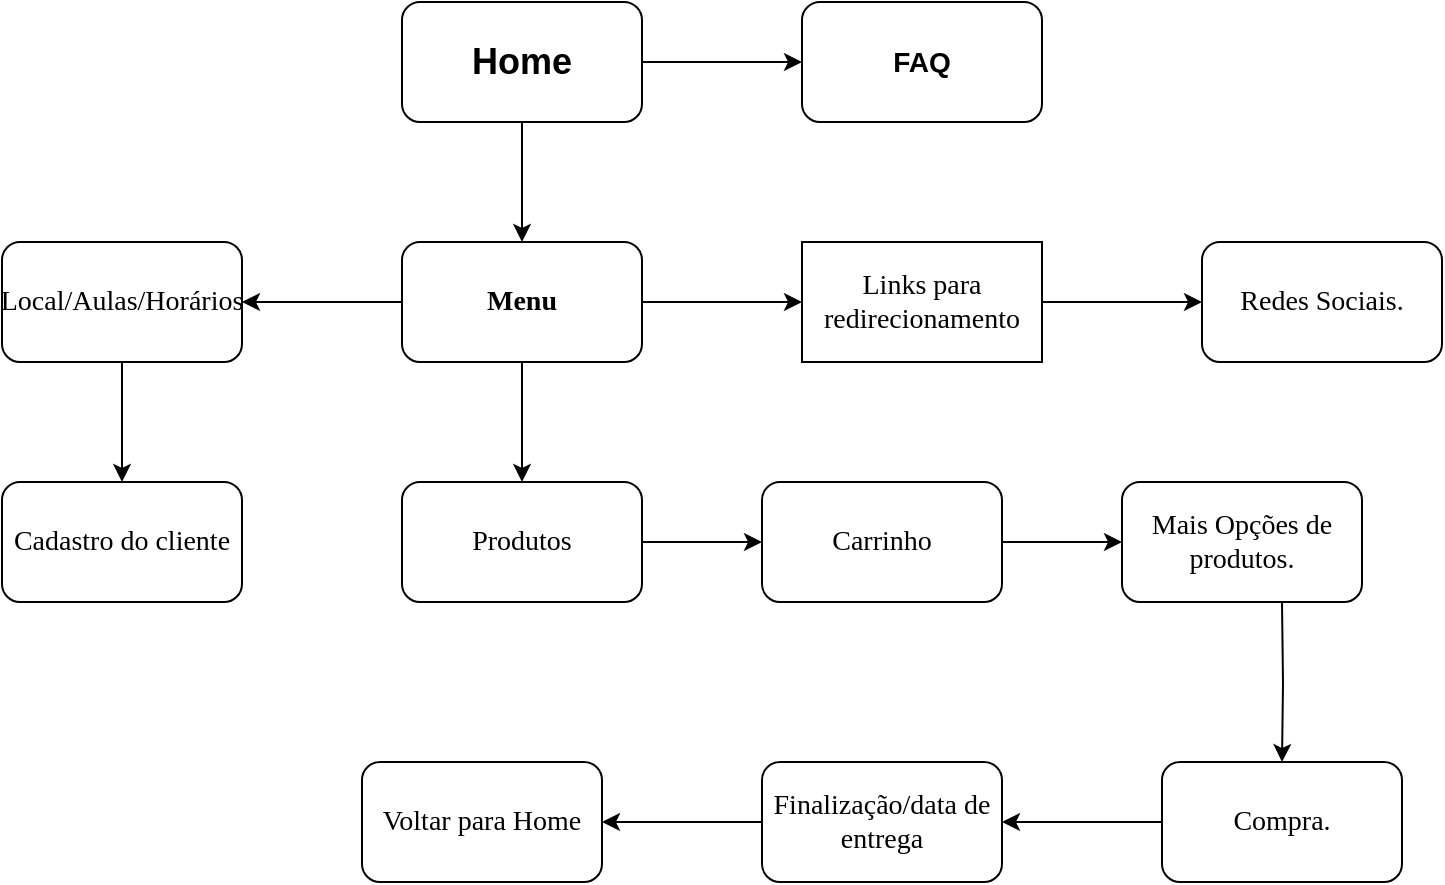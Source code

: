 <mxfile version="20.2.6" type="github">
  <diagram id="V2lA46MQwTsDaYSrPlcG" name="Página-1">
    <mxGraphModel dx="1038" dy="539" grid="1" gridSize="10" guides="1" tooltips="1" connect="1" arrows="1" fold="1" page="1" pageScale="1" pageWidth="827" pageHeight="1169" math="0" shadow="0">
      <root>
        <mxCell id="0" />
        <mxCell id="1" parent="0" />
        <mxCell id="f_FSfS0olY2Tk5IAJUMv-3" value="" style="edgeStyle=orthogonalEdgeStyle;rounded=0;orthogonalLoop=1;jettySize=auto;html=1;fontFamily=Times New Roman;" edge="1" parent="1" source="f_FSfS0olY2Tk5IAJUMv-1" target="f_FSfS0olY2Tk5IAJUMv-9">
          <mxGeometry relative="1" as="geometry">
            <mxPoint x="380" y="170" as="targetPoint" />
          </mxGeometry>
        </mxCell>
        <mxCell id="f_FSfS0olY2Tk5IAJUMv-44" value="" style="edgeStyle=orthogonalEdgeStyle;rounded=0;orthogonalLoop=1;jettySize=auto;html=1;fontFamily=Times New Roman;fontSize=14;" edge="1" parent="1" source="f_FSfS0olY2Tk5IAJUMv-1" target="f_FSfS0olY2Tk5IAJUMv-43">
          <mxGeometry relative="1" as="geometry" />
        </mxCell>
        <mxCell id="f_FSfS0olY2Tk5IAJUMv-1" value="&lt;h2 style=&quot;line-height: 1.2;&quot;&gt;Home&lt;/h2&gt;" style="rounded=1;whiteSpace=wrap;html=1;" vertex="1" parent="1">
          <mxGeometry x="320" y="40" width="120" height="60" as="geometry" />
        </mxCell>
        <mxCell id="f_FSfS0olY2Tk5IAJUMv-11" value="" style="edgeStyle=orthogonalEdgeStyle;rounded=0;orthogonalLoop=1;jettySize=auto;html=1;fontFamily=Times New Roman;fontSize=14;" edge="1" parent="1" source="f_FSfS0olY2Tk5IAJUMv-9" target="f_FSfS0olY2Tk5IAJUMv-10">
          <mxGeometry relative="1" as="geometry" />
        </mxCell>
        <mxCell id="f_FSfS0olY2Tk5IAJUMv-17" value="" style="edgeStyle=orthogonalEdgeStyle;rounded=0;orthogonalLoop=1;jettySize=auto;html=1;fontFamily=Times New Roman;fontSize=14;" edge="1" parent="1" source="f_FSfS0olY2Tk5IAJUMv-9" target="f_FSfS0olY2Tk5IAJUMv-16">
          <mxGeometry relative="1" as="geometry" />
        </mxCell>
        <mxCell id="f_FSfS0olY2Tk5IAJUMv-19" value="" style="edgeStyle=orthogonalEdgeStyle;rounded=0;orthogonalLoop=1;jettySize=auto;html=1;fontFamily=Times New Roman;fontSize=14;" edge="1" parent="1" source="f_FSfS0olY2Tk5IAJUMv-9">
          <mxGeometry relative="1" as="geometry">
            <mxPoint x="520" y="190" as="targetPoint" />
          </mxGeometry>
        </mxCell>
        <mxCell id="f_FSfS0olY2Tk5IAJUMv-9" value="&lt;b style=&quot;font-size: 14px;&quot;&gt;Menu&lt;/b&gt;" style="rounded=1;whiteSpace=wrap;html=1;fontFamily=Times New Roman;fontSize=14;" vertex="1" parent="1">
          <mxGeometry x="320" y="160" width="120" height="60" as="geometry" />
        </mxCell>
        <mxCell id="f_FSfS0olY2Tk5IAJUMv-15" value="" style="edgeStyle=orthogonalEdgeStyle;rounded=0;orthogonalLoop=1;jettySize=auto;html=1;fontFamily=Times New Roman;fontSize=14;" edge="1" parent="1" source="f_FSfS0olY2Tk5IAJUMv-10" target="f_FSfS0olY2Tk5IAJUMv-14">
          <mxGeometry relative="1" as="geometry" />
        </mxCell>
        <mxCell id="f_FSfS0olY2Tk5IAJUMv-10" value="Produtos" style="whiteSpace=wrap;html=1;fontSize=14;fontFamily=Times New Roman;rounded=1;" vertex="1" parent="1">
          <mxGeometry x="320" y="280" width="120" height="60" as="geometry" />
        </mxCell>
        <mxCell id="f_FSfS0olY2Tk5IAJUMv-23" value="" style="edgeStyle=orthogonalEdgeStyle;rounded=0;orthogonalLoop=1;jettySize=auto;html=1;fontFamily=Times New Roman;fontSize=14;" edge="1" parent="1" source="f_FSfS0olY2Tk5IAJUMv-14">
          <mxGeometry relative="1" as="geometry">
            <mxPoint x="680" y="310" as="targetPoint" />
          </mxGeometry>
        </mxCell>
        <mxCell id="f_FSfS0olY2Tk5IAJUMv-14" value="Carrinho" style="whiteSpace=wrap;html=1;fontSize=14;fontFamily=Times New Roman;rounded=1;" vertex="1" parent="1">
          <mxGeometry x="500" y="280" width="120" height="60" as="geometry" />
        </mxCell>
        <mxCell id="f_FSfS0olY2Tk5IAJUMv-30" value="" style="edgeStyle=orthogonalEdgeStyle;rounded=0;orthogonalLoop=1;jettySize=auto;html=1;fontFamily=Times New Roman;fontSize=14;" edge="1" parent="1" source="f_FSfS0olY2Tk5IAJUMv-16" target="f_FSfS0olY2Tk5IAJUMv-24">
          <mxGeometry relative="1" as="geometry" />
        </mxCell>
        <mxCell id="f_FSfS0olY2Tk5IAJUMv-16" value="Local/Aulas/Horários" style="whiteSpace=wrap;html=1;fontSize=14;fontFamily=Times New Roman;rounded=1;" vertex="1" parent="1">
          <mxGeometry x="120" y="160" width="120" height="60" as="geometry" />
        </mxCell>
        <mxCell id="f_FSfS0olY2Tk5IAJUMv-34" value="" style="edgeStyle=orthogonalEdgeStyle;rounded=0;orthogonalLoop=1;jettySize=auto;html=1;fontFamily=Times New Roman;fontSize=13;" edge="1" parent="1" target="f_FSfS0olY2Tk5IAJUMv-33">
          <mxGeometry relative="1" as="geometry">
            <mxPoint x="760" y="340" as="sourcePoint" />
          </mxGeometry>
        </mxCell>
        <mxCell id="f_FSfS0olY2Tk5IAJUMv-24" value="Cadastro do cliente" style="whiteSpace=wrap;html=1;fontSize=14;fontFamily=Times New Roman;rounded=1;" vertex="1" parent="1">
          <mxGeometry x="120" y="280" width="120" height="60" as="geometry" />
        </mxCell>
        <mxCell id="f_FSfS0olY2Tk5IAJUMv-42" value="" style="edgeStyle=orthogonalEdgeStyle;rounded=0;orthogonalLoop=1;jettySize=auto;html=1;fontFamily=Times New Roman;fontSize=14;" edge="1" parent="1" source="f_FSfS0olY2Tk5IAJUMv-29" target="f_FSfS0olY2Tk5IAJUMv-41">
          <mxGeometry relative="1" as="geometry" />
        </mxCell>
        <mxCell id="f_FSfS0olY2Tk5IAJUMv-29" value="Links para redirecionamento" style="whiteSpace=wrap;html=1;fontFamily=Times New Roman;fontSize=14;" vertex="1" parent="1">
          <mxGeometry x="520" y="160" width="120" height="60" as="geometry" />
        </mxCell>
        <mxCell id="f_FSfS0olY2Tk5IAJUMv-37" value="" style="edgeStyle=orthogonalEdgeStyle;rounded=0;orthogonalLoop=1;jettySize=auto;html=1;fontFamily=Times New Roman;fontSize=14;" edge="1" parent="1" source="f_FSfS0olY2Tk5IAJUMv-33" target="f_FSfS0olY2Tk5IAJUMv-36">
          <mxGeometry relative="1" as="geometry" />
        </mxCell>
        <mxCell id="f_FSfS0olY2Tk5IAJUMv-33" value="Compra." style="whiteSpace=wrap;html=1;fontSize=14;fontFamily=Times New Roman;rounded=1;" vertex="1" parent="1">
          <mxGeometry x="700" y="420" width="120" height="60" as="geometry" />
        </mxCell>
        <mxCell id="f_FSfS0olY2Tk5IAJUMv-35" value="&lt;font style=&quot;font-size: 14px;&quot;&gt;Mais Opções de produtos.&lt;/font&gt;" style="rounded=1;whiteSpace=wrap;html=1;fontFamily=Times New Roman;fontSize=13;" vertex="1" parent="1">
          <mxGeometry x="680" y="280" width="120" height="60" as="geometry" />
        </mxCell>
        <mxCell id="f_FSfS0olY2Tk5IAJUMv-46" value="" style="edgeStyle=orthogonalEdgeStyle;rounded=0;orthogonalLoop=1;jettySize=auto;html=1;fontFamily=Times New Roman;fontSize=14;" edge="1" parent="1" source="f_FSfS0olY2Tk5IAJUMv-36" target="f_FSfS0olY2Tk5IAJUMv-45">
          <mxGeometry relative="1" as="geometry" />
        </mxCell>
        <mxCell id="f_FSfS0olY2Tk5IAJUMv-36" value="Finalização/data de entrega" style="whiteSpace=wrap;html=1;fontSize=14;fontFamily=Times New Roman;rounded=1;" vertex="1" parent="1">
          <mxGeometry x="500" y="420" width="120" height="60" as="geometry" />
        </mxCell>
        <mxCell id="f_FSfS0olY2Tk5IAJUMv-41" value="Redes Sociais." style="rounded=1;whiteSpace=wrap;html=1;fontSize=14;fontFamily=Times New Roman;" vertex="1" parent="1">
          <mxGeometry x="720" y="160" width="120" height="60" as="geometry" />
        </mxCell>
        <mxCell id="f_FSfS0olY2Tk5IAJUMv-43" value="&lt;b style=&quot;font-size: 14px;&quot;&gt;FAQ&lt;/b&gt;" style="rounded=1;whiteSpace=wrap;html=1;fontSize=14;" vertex="1" parent="1">
          <mxGeometry x="520" y="40" width="120" height="60" as="geometry" />
        </mxCell>
        <mxCell id="f_FSfS0olY2Tk5IAJUMv-45" value="Voltar para Home" style="rounded=1;whiteSpace=wrap;html=1;fontSize=14;fontFamily=Times New Roman;" vertex="1" parent="1">
          <mxGeometry x="300" y="420" width="120" height="60" as="geometry" />
        </mxCell>
      </root>
    </mxGraphModel>
  </diagram>
</mxfile>
